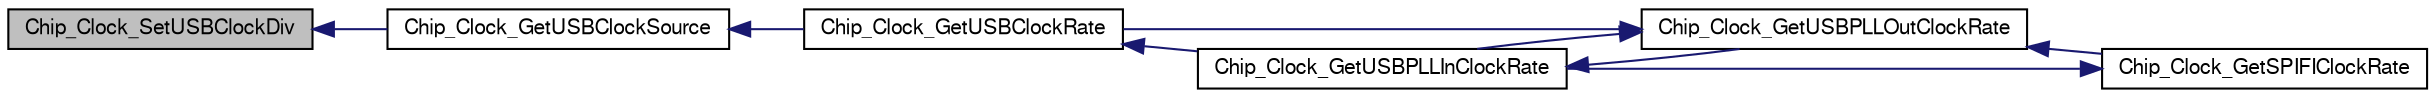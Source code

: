 digraph "Chip_Clock_SetUSBClockDiv"
{
  edge [fontname="FreeSans",fontsize="10",labelfontname="FreeSans",labelfontsize="10"];
  node [fontname="FreeSans",fontsize="10",shape=record];
  rankdir="LR";
  Node1 [label="Chip_Clock_SetUSBClockDiv",height=0.2,width=0.4,color="black", fillcolor="grey75", style="filled", fontcolor="black"];
  Node1 -> Node2 [dir="back",color="midnightblue",fontsize="10",style="solid"];
  Node2 [label="Chip_Clock_GetUSBClockSource",height=0.2,width=0.4,color="black", fillcolor="white", style="filled",URL="$group__CLOCK__17XX__40XX.html#ga2e7aa1ac705f25b3b1d41cec33a3893b",tooltip="Gets the USB clock divider source. "];
  Node2 -> Node3 [dir="back",color="midnightblue",fontsize="10",style="solid"];
  Node3 [label="Chip_Clock_GetUSBClockRate",height=0.2,width=0.4,color="black", fillcolor="white", style="filled",URL="$group__CLOCK__17XX__40XX.html#gac8679aba3cc005f859604a09ceceb4a4",tooltip="Gets the USB clock (USB_CLK) rate. "];
  Node3 -> Node4 [dir="back",color="midnightblue",fontsize="10",style="solid"];
  Node4 [label="Chip_Clock_GetUSBPLLInClockRate",height=0.2,width=0.4,color="black", fillcolor="white", style="filled",URL="$group__CLOCK__17XX__40XX.html#gaa97e3b970f577ea06e5d4f76097576c7",tooltip="Return USB PLL input clock rate. "];
  Node4 -> Node5 [dir="back",color="midnightblue",fontsize="10",style="solid"];
  Node5 [label="Chip_Clock_GetUSBPLLOutClockRate",height=0.2,width=0.4,color="black", fillcolor="white", style="filled",URL="$group__CLOCK__17XX__40XX.html#ga89cab6cddba486f9c820b06e0a28bade",tooltip="Return USB PLL output clock rate. "];
  Node5 -> Node3 [dir="back",color="midnightblue",fontsize="10",style="solid"];
  Node5 -> Node6 [dir="back",color="midnightblue",fontsize="10",style="solid"];
  Node6 [label="Chip_Clock_GetSPIFIClockRate",height=0.2,width=0.4,color="black", fillcolor="white", style="filled",URL="$group__CLOCK__17XX__40XX.html#ga09e6d1ff0c53ebffd5f6fd407ea01ddb",tooltip="Returns the SPIFI clock rate. "];
  Node6 -> Node4 [dir="back",color="midnightblue",fontsize="10",style="solid"];
  Node5 -> Node4 [dir="back",color="midnightblue",fontsize="10",style="solid"];
}
